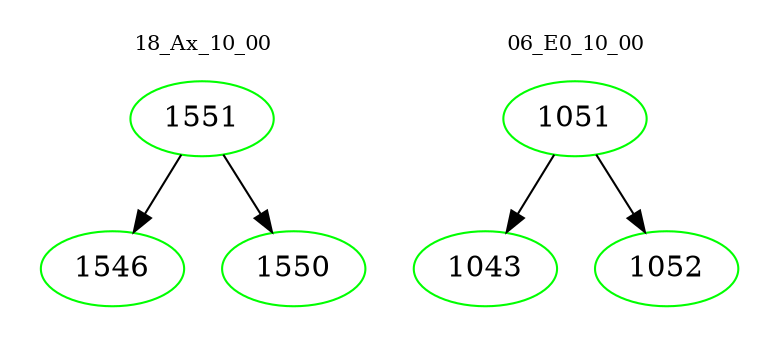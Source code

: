 digraph{
subgraph cluster_0 {
color = white
label = "18_Ax_10_00";
fontsize=10;
T0_1551 [label="1551", color="green"]
T0_1551 -> T0_1546 [color="black"]
T0_1546 [label="1546", color="green"]
T0_1551 -> T0_1550 [color="black"]
T0_1550 [label="1550", color="green"]
}
subgraph cluster_1 {
color = white
label = "06_E0_10_00";
fontsize=10;
T1_1051 [label="1051", color="green"]
T1_1051 -> T1_1043 [color="black"]
T1_1043 [label="1043", color="green"]
T1_1051 -> T1_1052 [color="black"]
T1_1052 [label="1052", color="green"]
}
}
